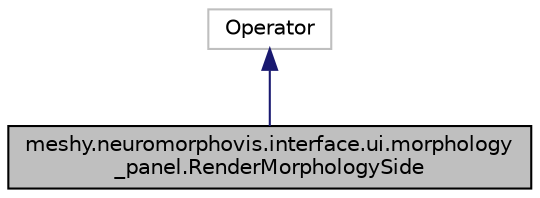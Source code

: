 digraph "meshy.neuromorphovis.interface.ui.morphology_panel.RenderMorphologySide"
{
  edge [fontname="Helvetica",fontsize="10",labelfontname="Helvetica",labelfontsize="10"];
  node [fontname="Helvetica",fontsize="10",shape=record];
  Node1 [label="meshy.neuromorphovis.interface.ui.morphology\l_panel.RenderMorphologySide",height=0.2,width=0.4,color="black", fillcolor="grey75", style="filled", fontcolor="black"];
  Node2 -> Node1 [dir="back",color="midnightblue",fontsize="10",style="solid",fontname="Helvetica"];
  Node2 [label="Operator",height=0.2,width=0.4,color="grey75", fillcolor="white", style="filled"];
}
